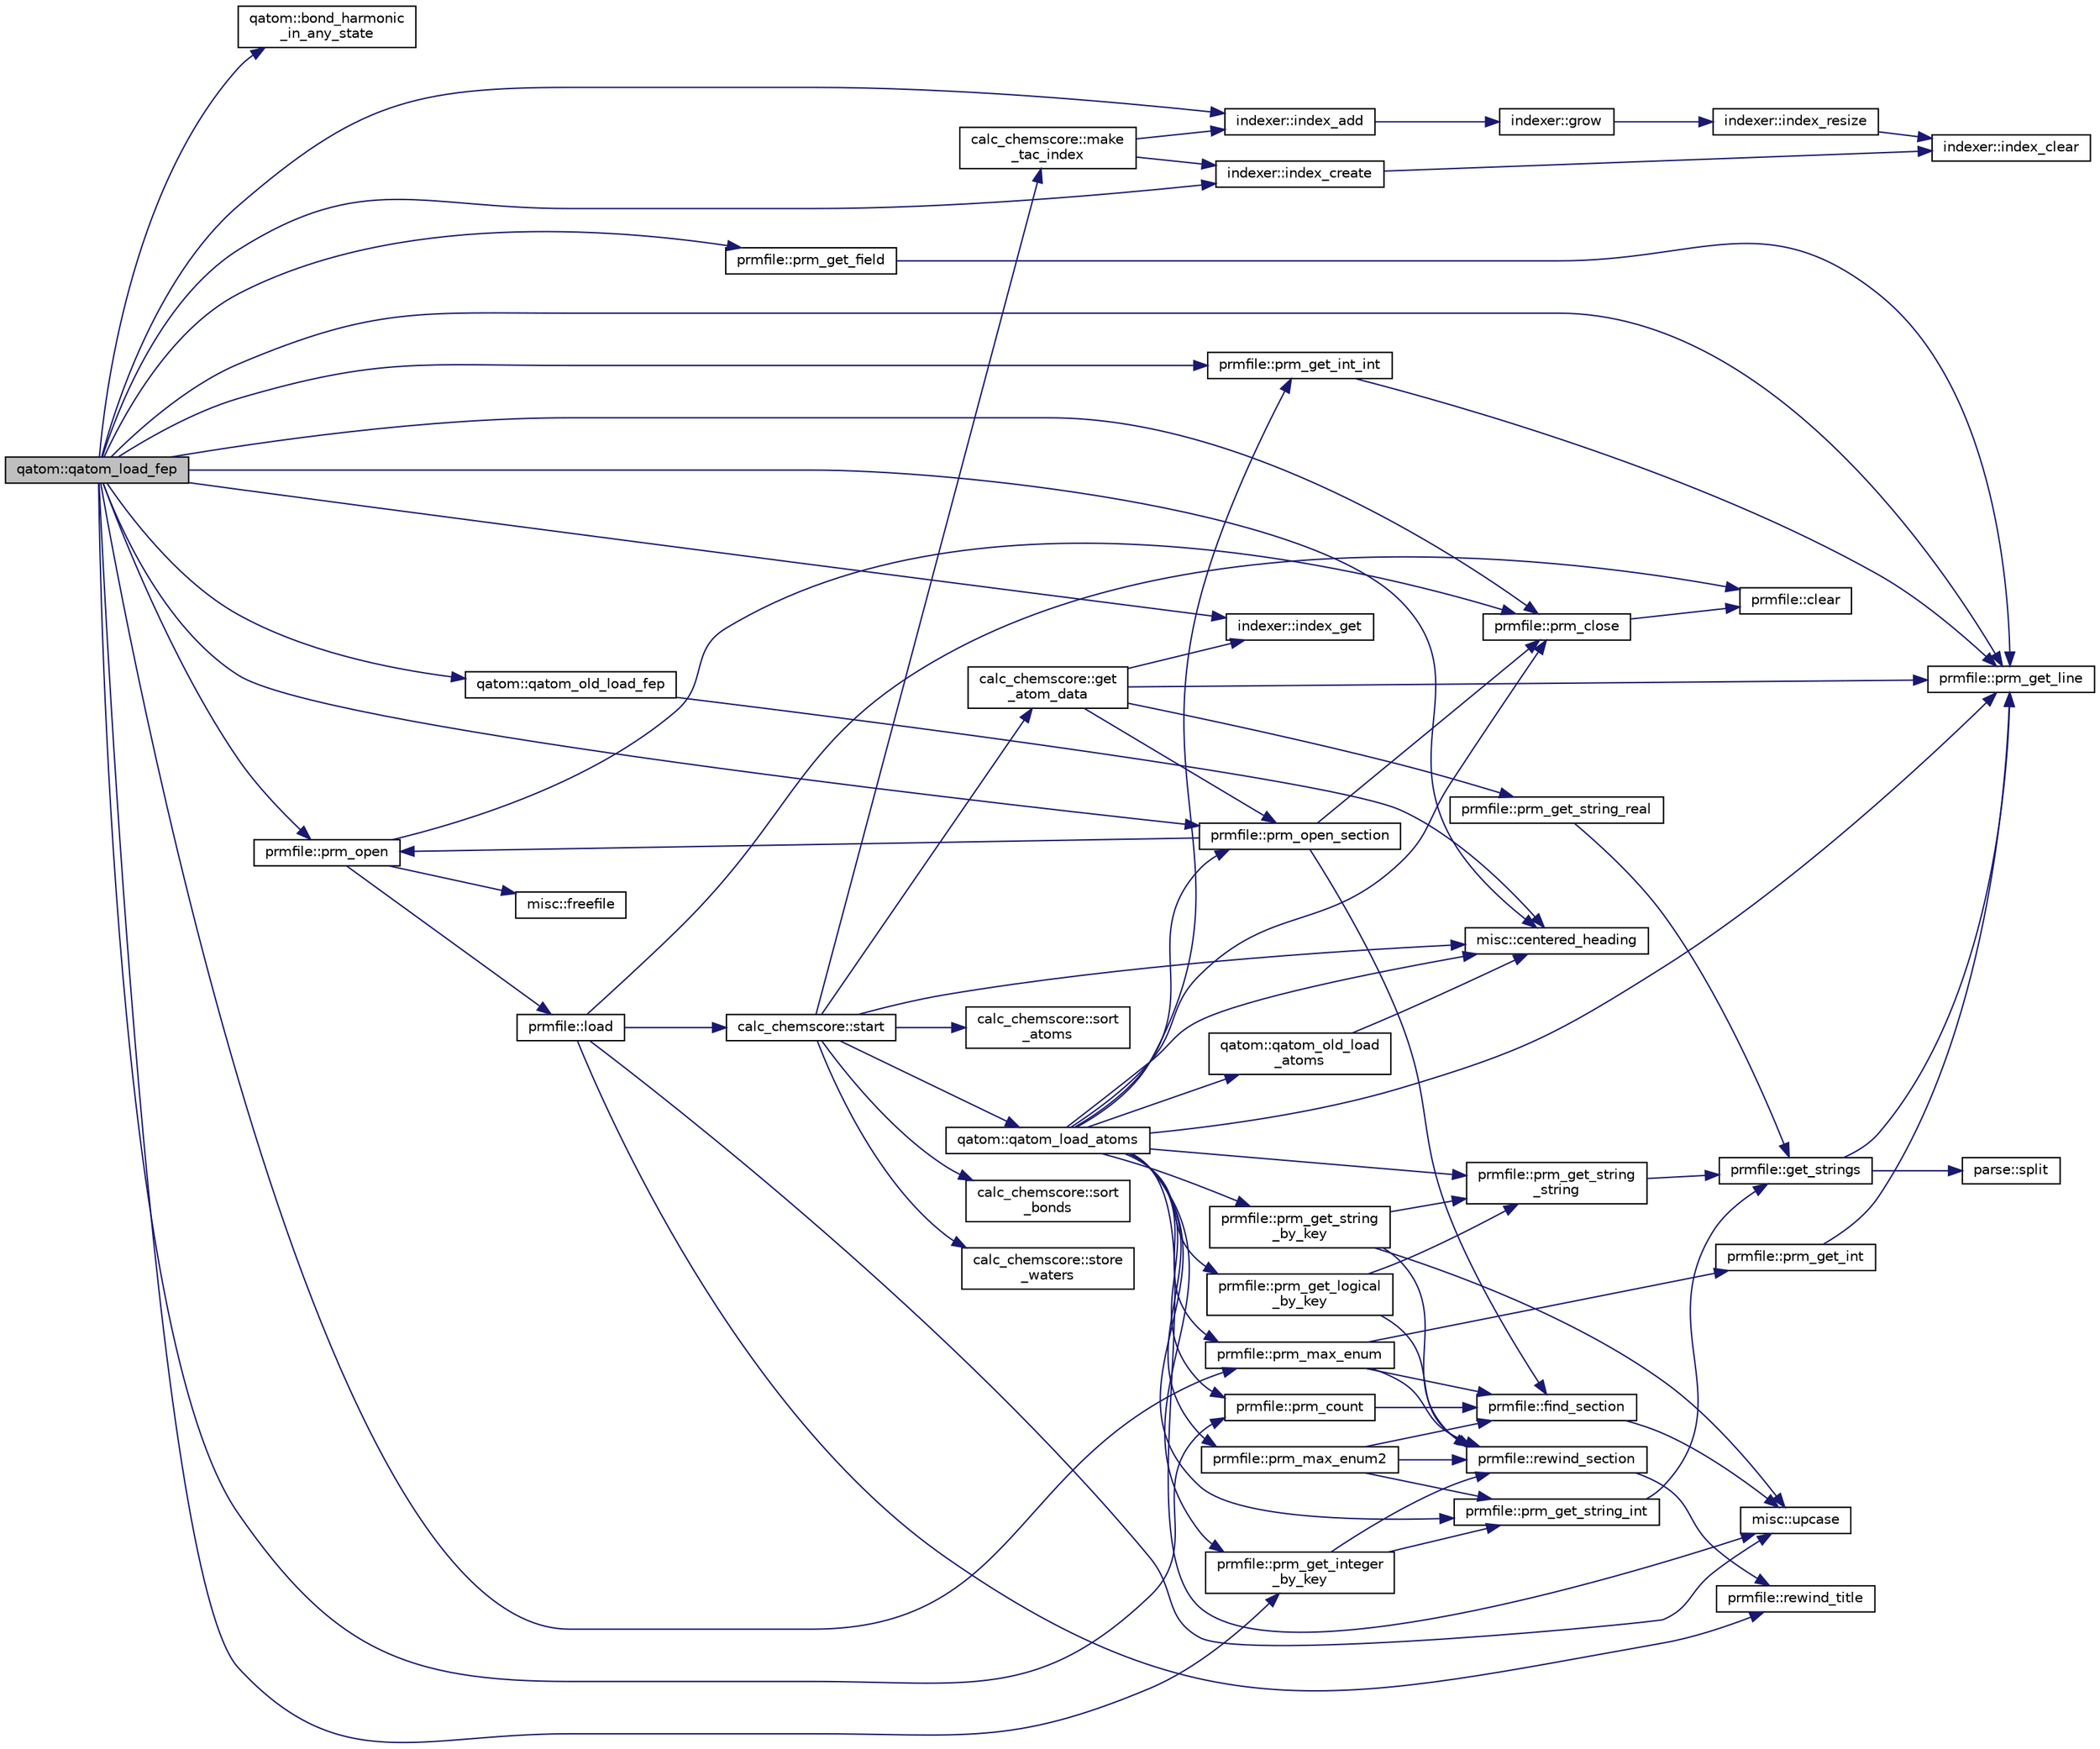 digraph "qatom::qatom_load_fep"
{
  edge [fontname="Helvetica",fontsize="10",labelfontname="Helvetica",labelfontsize="10"];
  node [fontname="Helvetica",fontsize="10",shape=record];
  rankdir="LR";
  Node1 [label="qatom::qatom_load_fep",height=0.2,width=0.4,color="black", fillcolor="grey75", style="filled" fontcolor="black"];
  Node1 -> Node2 [color="midnightblue",fontsize="10",style="solid"];
  Node2 [label="qatom::bond_harmonic\l_in_any_state",height=0.2,width=0.4,color="black", fillcolor="white", style="filled",URL="$classqatom.html#a821169504601d2a8e250c069b14fc1ee"];
  Node1 -> Node3 [color="midnightblue",fontsize="10",style="solid"];
  Node3 [label="misc::centered_heading",height=0.2,width=0.4,color="black", fillcolor="white", style="filled",URL="$classmisc.html#ac616bbb70212f3216e099c51f3c217f9"];
  Node1 -> Node4 [color="midnightblue",fontsize="10",style="solid"];
  Node4 [label="indexer::index_add",height=0.2,width=0.4,color="black", fillcolor="white", style="filled",URL="$classindexer.html#a3881b2e3e31c5a3e188e90ad8bc96405"];
  Node4 -> Node5 [color="midnightblue",fontsize="10",style="solid"];
  Node5 [label="indexer::grow",height=0.2,width=0.4,color="black", fillcolor="white", style="filled",URL="$classindexer.html#ab6c32d13a4bcca7f5411d6d097cf5cd8"];
  Node5 -> Node6 [color="midnightblue",fontsize="10",style="solid"];
  Node6 [label="indexer::index_resize",height=0.2,width=0.4,color="black", fillcolor="white", style="filled",URL="$classindexer.html#a4c6bb664b3ca6a455aedaed8b6e501fd"];
  Node6 -> Node7 [color="midnightblue",fontsize="10",style="solid"];
  Node7 [label="indexer::index_clear",height=0.2,width=0.4,color="black", fillcolor="white", style="filled",URL="$classindexer.html#ac760937d1c86952d78fe2f8ee82c0264"];
  Node1 -> Node8 [color="midnightblue",fontsize="10",style="solid"];
  Node8 [label="indexer::index_create",height=0.2,width=0.4,color="black", fillcolor="white", style="filled",URL="$classindexer.html#aa83f2bc15a2dfefd22f4fe96975fd213"];
  Node8 -> Node7 [color="midnightblue",fontsize="10",style="solid"];
  Node1 -> Node9 [color="midnightblue",fontsize="10",style="solid"];
  Node9 [label="indexer::index_get",height=0.2,width=0.4,color="black", fillcolor="white", style="filled",URL="$classindexer.html#a3b93040983a622421fa918a6af566c93"];
  Node1 -> Node10 [color="midnightblue",fontsize="10",style="solid"];
  Node10 [label="prmfile::prm_close",height=0.2,width=0.4,color="black", fillcolor="white", style="filled",URL="$classprmfile.html#a7fa3b9441106f011cc0b3fa6953b8cb2"];
  Node10 -> Node11 [color="midnightblue",fontsize="10",style="solid"];
  Node11 [label="prmfile::clear",height=0.2,width=0.4,color="black", fillcolor="white", style="filled",URL="$classprmfile.html#a4ddcca5f77bf3e4414cfdf2b227f59a3"];
  Node1 -> Node12 [color="midnightblue",fontsize="10",style="solid"];
  Node12 [label="prmfile::prm_count",height=0.2,width=0.4,color="black", fillcolor="white", style="filled",URL="$classprmfile.html#a2bc210de47b568a5647b46ae9931acf3"];
  Node12 -> Node13 [color="midnightblue",fontsize="10",style="solid"];
  Node13 [label="prmfile::find_section",height=0.2,width=0.4,color="black", fillcolor="white", style="filled",URL="$classprmfile.html#a8c291db6f5a0ead5412d28f67b838616"];
  Node13 -> Node14 [color="midnightblue",fontsize="10",style="solid"];
  Node14 [label="misc::upcase",height=0.2,width=0.4,color="black", fillcolor="white", style="filled",URL="$classmisc.html#a3d25ef800766f590365955680ff3ba2c"];
  Node1 -> Node15 [color="midnightblue",fontsize="10",style="solid"];
  Node15 [label="prmfile::prm_get_field",height=0.2,width=0.4,color="black", fillcolor="white", style="filled",URL="$classprmfile.html#a6987d9ccc6f7930ccb96c2c871a7ad35"];
  Node15 -> Node16 [color="midnightblue",fontsize="10",style="solid"];
  Node16 [label="prmfile::prm_get_line",height=0.2,width=0.4,color="black", fillcolor="white", style="filled",URL="$classprmfile.html#a36840b95034f748e9cd891b86649f690"];
  Node1 -> Node17 [color="midnightblue",fontsize="10",style="solid"];
  Node17 [label="prmfile::prm_get_int_int",height=0.2,width=0.4,color="black", fillcolor="white", style="filled",URL="$classprmfile.html#af1ddae608e4ee57a36e58b56a98865a7"];
  Node17 -> Node16 [color="midnightblue",fontsize="10",style="solid"];
  Node1 -> Node18 [color="midnightblue",fontsize="10",style="solid"];
  Node18 [label="prmfile::prm_get_integer\l_by_key",height=0.2,width=0.4,color="black", fillcolor="white", style="filled",URL="$classprmfile.html#a75844b849bdcabee3c914364c5749a6e"];
  Node18 -> Node19 [color="midnightblue",fontsize="10",style="solid"];
  Node19 [label="prmfile::prm_get_string_int",height=0.2,width=0.4,color="black", fillcolor="white", style="filled",URL="$classprmfile.html#a99dca731331b0490365d5bd62ca23522"];
  Node19 -> Node20 [color="midnightblue",fontsize="10",style="solid"];
  Node20 [label="prmfile::get_strings",height=0.2,width=0.4,color="black", fillcolor="white", style="filled",URL="$classprmfile.html#a6b7898805f9d12f29429016f458315dd"];
  Node20 -> Node16 [color="midnightblue",fontsize="10",style="solid"];
  Node20 -> Node21 [color="midnightblue",fontsize="10",style="solid"];
  Node21 [label="parse::split",height=0.2,width=0.4,color="black", fillcolor="white", style="filled",URL="$classparse.html#a431f0c36309d6174287bde5e4d0e78e8"];
  Node18 -> Node22 [color="midnightblue",fontsize="10",style="solid"];
  Node22 [label="prmfile::rewind_section",height=0.2,width=0.4,color="black", fillcolor="white", style="filled",URL="$classprmfile.html#a68b37b73bf2bf18973a18c91bee024a2"];
  Node22 -> Node23 [color="midnightblue",fontsize="10",style="solid"];
  Node23 [label="prmfile::rewind_title",height=0.2,width=0.4,color="black", fillcolor="white", style="filled",URL="$classprmfile.html#a157cbf5c68e76d1e77abc81f8dee85cb"];
  Node1 -> Node16 [color="midnightblue",fontsize="10",style="solid"];
  Node1 -> Node24 [color="midnightblue",fontsize="10",style="solid"];
  Node24 [label="prmfile::prm_max_enum",height=0.2,width=0.4,color="black", fillcolor="white", style="filled",URL="$classprmfile.html#a55637c6b964b51c43ac6ace6a0da6d9d"];
  Node24 -> Node13 [color="midnightblue",fontsize="10",style="solid"];
  Node24 -> Node25 [color="midnightblue",fontsize="10",style="solid"];
  Node25 [label="prmfile::prm_get_int",height=0.2,width=0.4,color="black", fillcolor="white", style="filled",URL="$classprmfile.html#ab89261115f9eb498340c47dfe846e053"];
  Node25 -> Node16 [color="midnightblue",fontsize="10",style="solid"];
  Node24 -> Node22 [color="midnightblue",fontsize="10",style="solid"];
  Node1 -> Node26 [color="midnightblue",fontsize="10",style="solid"];
  Node26 [label="prmfile::prm_open",height=0.2,width=0.4,color="black", fillcolor="white", style="filled",URL="$classprmfile.html#a6b78c5340e15c981cec460e03a76b440"];
  Node26 -> Node27 [color="midnightblue",fontsize="10",style="solid"];
  Node27 [label="misc::freefile",height=0.2,width=0.4,color="black", fillcolor="white", style="filled",URL="$classmisc.html#aaa874447823dfa2d2c7fcf6eb80ebd70"];
  Node26 -> Node28 [color="midnightblue",fontsize="10",style="solid"];
  Node28 [label="prmfile::load",height=0.2,width=0.4,color="black", fillcolor="white", style="filled",URL="$classprmfile.html#acce15d60959fb0d53e604d35518b4f1f"];
  Node28 -> Node11 [color="midnightblue",fontsize="10",style="solid"];
  Node28 -> Node23 [color="midnightblue",fontsize="10",style="solid"];
  Node28 -> Node29 [color="midnightblue",fontsize="10",style="solid"];
  Node29 [label="calc_chemscore::start",height=0.2,width=0.4,color="black", fillcolor="white", style="filled",URL="$classcalc__chemscore.html#af43d8e5ae35fc5fd588eae032d48cb51"];
  Node29 -> Node3 [color="midnightblue",fontsize="10",style="solid"];
  Node29 -> Node30 [color="midnightblue",fontsize="10",style="solid"];
  Node30 [label="calc_chemscore::get\l_atom_data",height=0.2,width=0.4,color="black", fillcolor="white", style="filled",URL="$classcalc__chemscore.html#a4f53ad3d13e7c23d47c94a6a882e6bd8"];
  Node30 -> Node9 [color="midnightblue",fontsize="10",style="solid"];
  Node30 -> Node16 [color="midnightblue",fontsize="10",style="solid"];
  Node30 -> Node31 [color="midnightblue",fontsize="10",style="solid"];
  Node31 [label="prmfile::prm_get_string_real",height=0.2,width=0.4,color="black", fillcolor="white", style="filled",URL="$classprmfile.html#a7d278e2532151a89967338fcbe5330dd"];
  Node31 -> Node20 [color="midnightblue",fontsize="10",style="solid"];
  Node30 -> Node32 [color="midnightblue",fontsize="10",style="solid"];
  Node32 [label="prmfile::prm_open_section",height=0.2,width=0.4,color="black", fillcolor="white", style="filled",URL="$classprmfile.html#a1507dcebf8d6f53a6493b1e63d9c9387"];
  Node32 -> Node13 [color="midnightblue",fontsize="10",style="solid"];
  Node32 -> Node10 [color="midnightblue",fontsize="10",style="solid"];
  Node32 -> Node26 [color="midnightblue",fontsize="10",style="solid"];
  Node29 -> Node33 [color="midnightblue",fontsize="10",style="solid"];
  Node33 [label="calc_chemscore::make\l_tac_index",height=0.2,width=0.4,color="black", fillcolor="white", style="filled",URL="$classcalc__chemscore.html#a4bb62e49849feeae28e33973facd130e"];
  Node33 -> Node4 [color="midnightblue",fontsize="10",style="solid"];
  Node33 -> Node8 [color="midnightblue",fontsize="10",style="solid"];
  Node29 -> Node34 [color="midnightblue",fontsize="10",style="solid"];
  Node34 [label="qatom::qatom_load_atoms",height=0.2,width=0.4,color="black", fillcolor="white", style="filled",URL="$classqatom.html#a00e760eda3603bb0bd51f6f84a4e5c9b"];
  Node34 -> Node3 [color="midnightblue",fontsize="10",style="solid"];
  Node34 -> Node10 [color="midnightblue",fontsize="10",style="solid"];
  Node34 -> Node12 [color="midnightblue",fontsize="10",style="solid"];
  Node34 -> Node17 [color="midnightblue",fontsize="10",style="solid"];
  Node34 -> Node18 [color="midnightblue",fontsize="10",style="solid"];
  Node34 -> Node16 [color="midnightblue",fontsize="10",style="solid"];
  Node34 -> Node35 [color="midnightblue",fontsize="10",style="solid"];
  Node35 [label="prmfile::prm_get_logical\l_by_key",height=0.2,width=0.4,color="black", fillcolor="white", style="filled",URL="$classprmfile.html#ab4e68bd87b05047488e4955bf1987e49"];
  Node35 -> Node36 [color="midnightblue",fontsize="10",style="solid"];
  Node36 [label="prmfile::prm_get_string\l_string",height=0.2,width=0.4,color="black", fillcolor="white", style="filled",URL="$classprmfile.html#a528818d48715859b36c9ff1541fef09b"];
  Node36 -> Node20 [color="midnightblue",fontsize="10",style="solid"];
  Node35 -> Node22 [color="midnightblue",fontsize="10",style="solid"];
  Node34 -> Node37 [color="midnightblue",fontsize="10",style="solid"];
  Node37 [label="prmfile::prm_get_string\l_by_key",height=0.2,width=0.4,color="black", fillcolor="white", style="filled",URL="$classprmfile.html#ad25ff6cce56fff86eef62e6b7e724fc2"];
  Node37 -> Node36 [color="midnightblue",fontsize="10",style="solid"];
  Node37 -> Node22 [color="midnightblue",fontsize="10",style="solid"];
  Node37 -> Node14 [color="midnightblue",fontsize="10",style="solid"];
  Node34 -> Node19 [color="midnightblue",fontsize="10",style="solid"];
  Node34 -> Node36 [color="midnightblue",fontsize="10",style="solid"];
  Node34 -> Node24 [color="midnightblue",fontsize="10",style="solid"];
  Node34 -> Node38 [color="midnightblue",fontsize="10",style="solid"];
  Node38 [label="prmfile::prm_max_enum2",height=0.2,width=0.4,color="black", fillcolor="white", style="filled",URL="$classprmfile.html#aa8d0a18173929a68b0b4e5e2c623be86"];
  Node38 -> Node13 [color="midnightblue",fontsize="10",style="solid"];
  Node38 -> Node19 [color="midnightblue",fontsize="10",style="solid"];
  Node38 -> Node22 [color="midnightblue",fontsize="10",style="solid"];
  Node34 -> Node32 [color="midnightblue",fontsize="10",style="solid"];
  Node34 -> Node39 [color="midnightblue",fontsize="10",style="solid"];
  Node39 [label="qatom::qatom_old_load\l_atoms",height=0.2,width=0.4,color="black", fillcolor="white", style="filled",URL="$classqatom.html#aa3713b065bf60ea863b49aeaa868bc4f"];
  Node39 -> Node3 [color="midnightblue",fontsize="10",style="solid"];
  Node34 -> Node14 [color="midnightblue",fontsize="10",style="solid"];
  Node29 -> Node40 [color="midnightblue",fontsize="10",style="solid"];
  Node40 [label="calc_chemscore::sort\l_atoms",height=0.2,width=0.4,color="black", fillcolor="white", style="filled",URL="$classcalc__chemscore.html#a5612ee8ef3d2f944d4d10d6fd62e86f0"];
  Node29 -> Node41 [color="midnightblue",fontsize="10",style="solid"];
  Node41 [label="calc_chemscore::sort\l_bonds",height=0.2,width=0.4,color="black", fillcolor="white", style="filled",URL="$classcalc__chemscore.html#a02f4a93c7e3a6a2621b7574617ce0775"];
  Node29 -> Node42 [color="midnightblue",fontsize="10",style="solid"];
  Node42 [label="calc_chemscore::store\l_waters",height=0.2,width=0.4,color="black", fillcolor="white", style="filled",URL="$classcalc__chemscore.html#a9ee63e29d215e66459adea3d67c95cfc"];
  Node28 -> Node14 [color="midnightblue",fontsize="10",style="solid"];
  Node26 -> Node10 [color="midnightblue",fontsize="10",style="solid"];
  Node1 -> Node32 [color="midnightblue",fontsize="10",style="solid"];
  Node1 -> Node43 [color="midnightblue",fontsize="10",style="solid"];
  Node43 [label="qatom::qatom_old_load_fep",height=0.2,width=0.4,color="black", fillcolor="white", style="filled",URL="$classqatom.html#a245143a6153dc19a58f06aba637a9ed0"];
  Node43 -> Node3 [color="midnightblue",fontsize="10",style="solid"];
}

